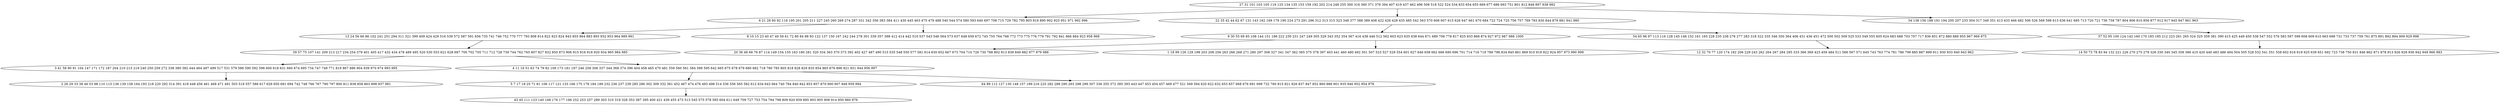 digraph true_tree {
	"0" -> "1"
	"1" -> "2"
	"0" -> "3"
	"2" -> "4"
	"4" -> "5"
	"3" -> "6"
	"0" -> "7"
	"4" -> "8"
	"8" -> "9"
	"8" -> "10"
	"9" -> "11"
	"3" -> "12"
	"1" -> "13"
	"6" -> "14"
	"6" -> "15"
	"7" -> "16"
	"5" -> "17"
	"16" -> "18"
	"12" -> "19"
	"0" [label="27 31 101 103 105 119 125 134 135 153 159 192 202 214 248 255 300 316 360 371 376 394 407 419 437 462 496 508 518 522 524 534 633 654 655 669 677 686 693 751 801 812 848 897 938 982"];
	"1" [label="6 21 28 60 92 118 195 201 205 211 227 245 260 269 274 287 331 342 356 383 384 411 430 445 463 475 479 488 540 544 574 580 593 640 697 708 715 729 782 795 803 816 890 902 925 951 971 992 996"];
	"2" [label="13 24 56 66 86 102 241 251 294 311 321 399 409 424 429 516 539 572 587 591 656 735 741 746 752 770 777 793 808 814 822 823 824 843 855 864 883 893 932 953 964 989 991"];
	"3" [label="22 35 42 44 62 67 131 143 162 169 179 190 224 273 291 296 312 313 315 323 348 377 388 389 408 422 426 428 435 485 542 563 570 606 607 615 626 647 661 670 684 722 724 725 756 757 769 783 830 844 879 881 941 980"];
	"4" [label="39 57 75 107 141 209 213 217 234 254 379 401 405 417 432 434 478 489 495 520 530 553 621 628 687 700 702 705 711 712 728 739 744 762 765 807 827 832 850 873 906 915 916 918 920 934 965 984 985"];
	"5" [label="3 41 58 90 91 104 147 171 172 187 204 210 215 219 240 250 259 272 338 380 382 444 464 497 499 517 531 579 586 590 592 596 600 618 631 660 674 695 734 747 749 771 819 867 886 904 939 970 974 993 995"];
	"6" [label="9 30 55 69 85 108 144 151 186 222 230 231 247 249 305 329 343 352 354 367 416 438 446 512 562 603 623 635 638 644 671 689 706 778 817 825 833 868 874 927 972 987 988 1000"];
	"7" [label="34 138 156 188 191 194 200 207 233 304 317 349 351 413 433 466 482 506 526 568 598 613 636 641 685 713 720 721 736 758 787 804 806 810 856 877 912 917 945 947 961 963"];
	"8" [label="4 11 16 51 63 74 79 82 109 173 181 197 246 258 306 337 344 368 374 396 404 458 465 470 481 559 560 561 584 589 595 642 665 675 678 679 680 682 718 780 785 805 818 828 829 835 854 865 876 896 921 931 944 956 997"];
	"9" [label="5 7 17 19 25 71 81 106 117 121 133 166 175 178 184 189 232 236 237 239 285 286 302 309 332 361 452 467 474 476 493 498 514 536 556 565 582 612 634 643 664 740 784 840 842 853 857 870 900 907 948 959 994"];
	"10" [label="64 89 112 127 130 148 157 199 216 225 282 288 290 293 298 299 307 336 355 372 385 393 443 447 453 454 457 469 477 521 569 594 620 622 632 653 657 668 676 691 699 732 760 815 821 826 837 847 852 860 888 901 935 946 952 954 978"];
	"11" [label="43 45 111 123 140 168 176 177 196 252 253 257 289 303 310 319 328 353 387 395 400 421 439 455 473 513 545 575 578 585 604 611 649 709 727 753 754 794 798 809 820 859 895 903 905 908 914 950 960 976"];
	"12" [label="54 65 96 97 113 116 128 145 146 152 161 165 228 235 238 276 277 283 318 322 335 346 350 364 406 431 436 451 472 500 502 509 525 533 549 555 605 624 683 688 703 707 717 836 851 872 880 889 955 967 969 975"];
	"13" [label="8 10 15 23 40 47 49 59 61 72 80 84 88 93 122 137 150 167 242 244 278 301 339 357 398 412 414 442 510 537 543 546 564 573 637 648 659 672 745 755 764 768 772 773 775 776 779 791 792 841 866 884 923 958 968"];
	"14" [label="20 36 48 68 76 87 114 149 154 155 163 180 281 320 334 363 370 373 392 402 427 487 490 515 535 548 550 577 581 614 630 652 667 673 704 710 726 730 788 802 813 839 849 882 977 979 986"];
	"15" [label="1 18 99 126 129 198 203 208 256 263 266 268 271 280 297 308 327 341 347 362 365 375 378 397 403 441 460 480 492 501 507 523 527 529 554 601 627 646 658 662 666 690 696 701 714 716 719 789 796 834 845 861 869 910 919 922 924 957 973 990 999"];
	"16" [label="37 52 95 100 124 142 160 170 183 185 212 223 261 265 324 325 359 381 390 415 425 449 450 538 547 552 576 583 597 599 608 609 610 663 698 731 733 737 759 761 875 891 892 894 909 929 998"];
	"17" [label="2 26 29 33 38 46 53 98 110 115 136 139 158 164 193 218 220 292 314 391 418 448 456 461 468 471 491 503 519 557 588 617 629 650 681 694 742 748 766 767 790 797 800 811 838 858 863 898 937 981"];
	"18" [label="14 50 73 78 83 94 132 221 226 270 275 279 326 330 340 345 358 386 410 420 440 483 486 494 504 505 528 532 541 551 558 602 616 619 625 639 651 692 723 738 750 831 846 862 871 878 913 926 928 936 942 949 966 983"];
	"19" [label="12 32 70 77 120 174 182 206 229 243 262 264 267 284 295 333 366 369 423 459 484 511 566 567 571 645 743 763 774 781 786 799 885 887 899 911 930 933 940 943 962"];
}
